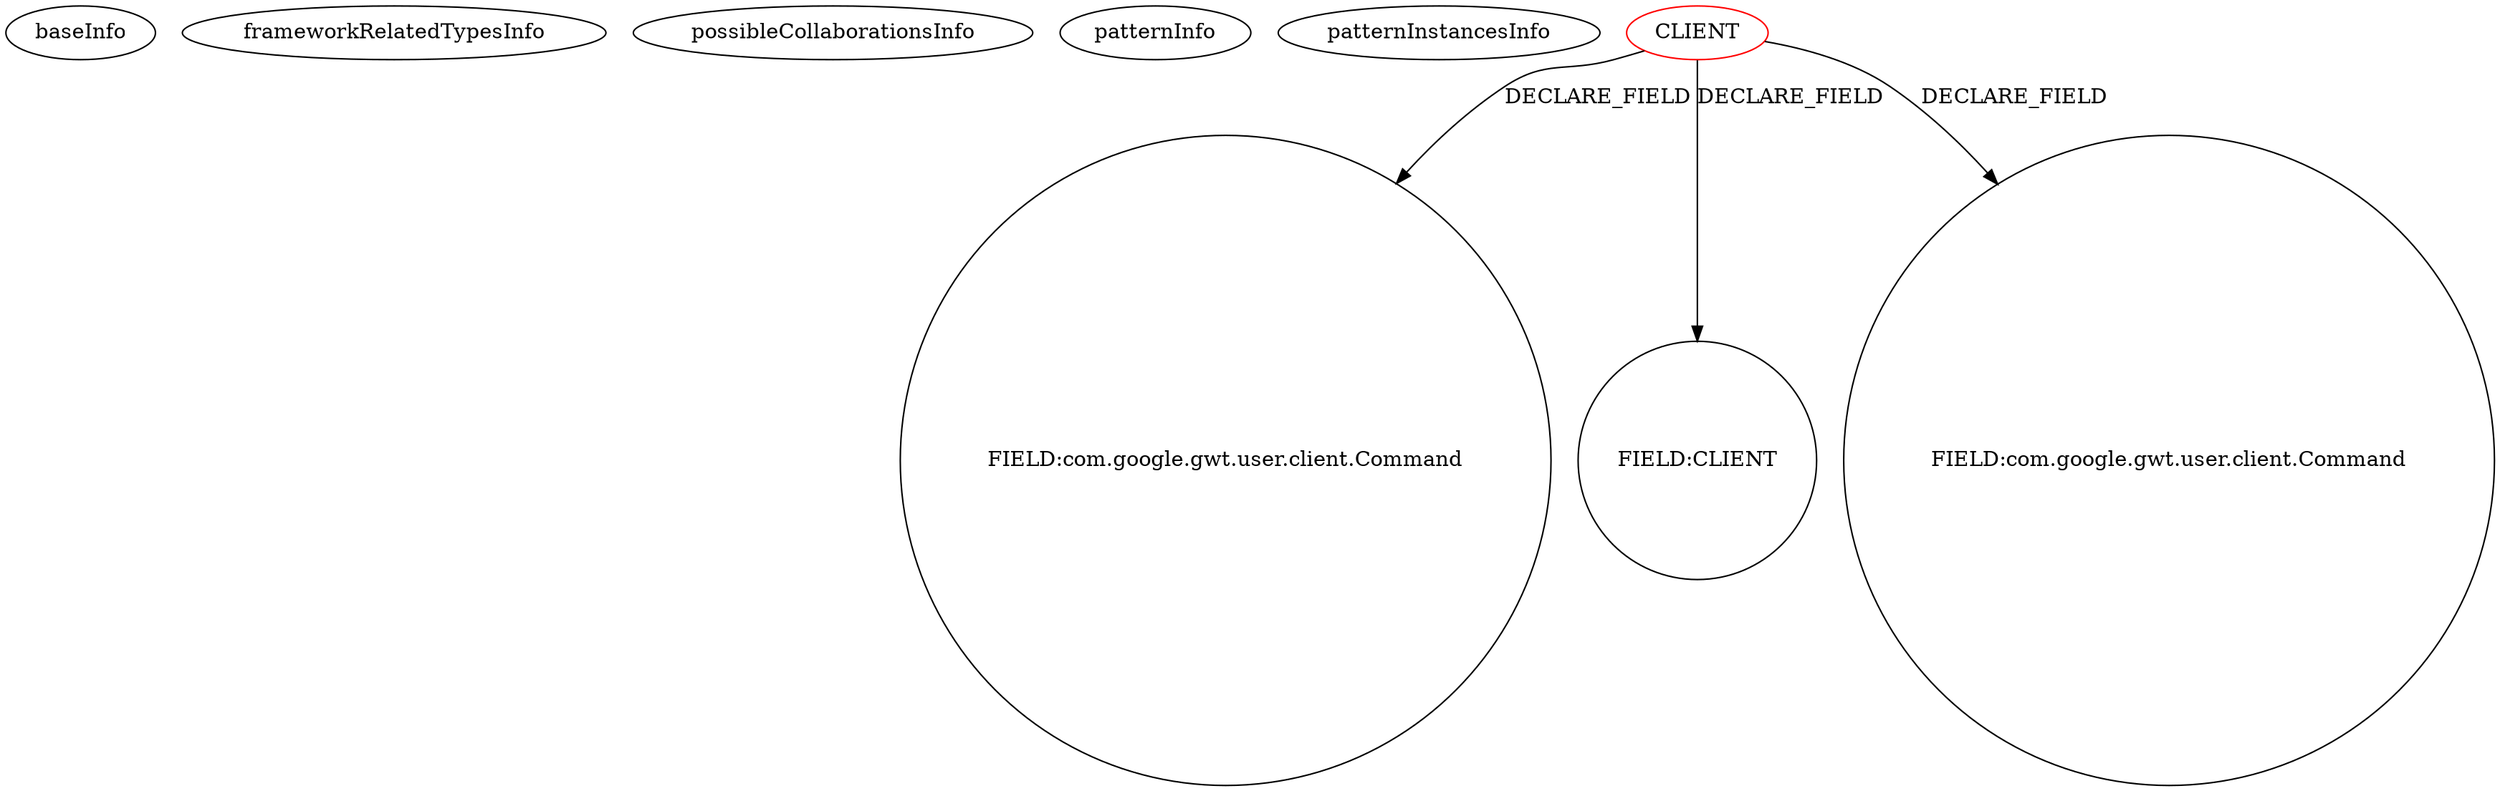 digraph {
baseInfo[graphId=913,category="pattern",isAnonymous=false,possibleRelation=false]
frameworkRelatedTypesInfo[]
possibleCollaborationsInfo[]
patternInfo[frequency=2.0,patternRootClient=0]
patternInstancesInfo[0="felype87-gwt~/felype87-gwt/gwt-master/Minefield/src/com/felype/minefield/client/Minefield.java~Minefield~1311",1="kaladron-Webhack~/kaladron-Webhack/Webhack-master/src/net/webhack/game/client/WebhackGnomeLike.java~WebhackGnomeLike~3338"]
18[label="FIELD:com.google.gwt.user.client.Command",vertexType="FIELD_DECLARATION",isFrameworkType=false,shape=circle]
0[label="CLIENT",vertexType="ROOT_CLIENT_CLASS_DECLARATION",isFrameworkType=false,color=red]
20[label="FIELD:CLIENT",vertexType="FIELD_DECLARATION",isFrameworkType=false,shape=circle]
8[label="FIELD:com.google.gwt.user.client.Command",vertexType="FIELD_DECLARATION",isFrameworkType=false,shape=circle]
0->20[label="DECLARE_FIELD"]
0->8[label="DECLARE_FIELD"]
0->18[label="DECLARE_FIELD"]
}
